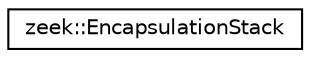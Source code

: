 digraph "Graphical Class Hierarchy"
{
 // LATEX_PDF_SIZE
  edge [fontname="Helvetica",fontsize="10",labelfontname="Helvetica",labelfontsize="10"];
  node [fontname="Helvetica",fontsize="10",shape=record];
  rankdir="LR";
  Node0 [label="zeek::EncapsulationStack",height=0.2,width=0.4,color="black", fillcolor="white", style="filled",URL="$d9/dcc/classzeek_1_1EncapsulationStack.html",tooltip=" "];
}

